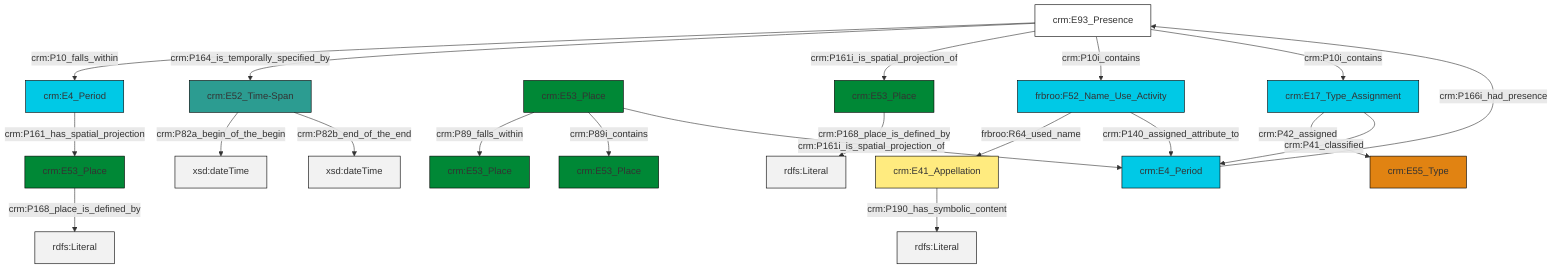 graph TD
classDef Literal fill:#f2f2f2,stroke:#000000;
classDef CRM_Entity fill:#FFFFFF,stroke:#000000;
classDef Temporal_Entity fill:#00C9E6, stroke:#000000;
classDef Type fill:#E18312, stroke:#000000;
classDef Time-Span fill:#2C9C91, stroke:#000000;
classDef Appellation fill:#FFEB7F, stroke:#000000;
classDef Place fill:#008836, stroke:#000000;
classDef Persistent_Item fill:#B266B2, stroke:#000000;
classDef Conceptual_Object fill:#FFD700, stroke:#000000;
classDef Physical_Thing fill:#D2B48C, stroke:#000000;
classDef Actor fill:#f58aad, stroke:#000000;
classDef PC_Classes fill:#4ce600, stroke:#000000;
classDef Multi fill:#cccccc,stroke:#000000;

0["crm:E41_Appellation"]:::Appellation -->|crm:P190_has_symbolic_content| 1[rdfs:Literal]:::Literal
2["crm:E93_Presence"]:::CRM_Entity -->|crm:P10_falls_within| 3["crm:E4_Period"]:::Temporal_Entity
4["frbroo:F52_Name_Use_Activity"]:::Temporal_Entity -->|frbroo:R64_used_name| 0["crm:E41_Appellation"]:::Appellation
3["crm:E4_Period"]:::Temporal_Entity -->|crm:P161_has_spatial_projection| 5["crm:E53_Place"]:::Place
10["crm:E4_Period"]:::Temporal_Entity -->|crm:P166i_had_presence| 2["crm:E93_Presence"]:::CRM_Entity
6["crm:E53_Place"]:::Place -->|crm:P89_falls_within| 11["crm:E53_Place"]:::Place
6["crm:E53_Place"]:::Place -->|crm:P89i_contains| 12["crm:E53_Place"]:::Place
15["crm:E52_Time-Span"]:::Time-Span -->|crm:P82a_begin_of_the_begin| 16[xsd:dateTime]:::Literal
17["crm:E17_Type_Assignment"]:::Temporal_Entity -->|crm:P42_assigned| 8["crm:E55_Type"]:::Type
15["crm:E52_Time-Span"]:::Time-Span -->|crm:P82b_end_of_the_end| 18[xsd:dateTime]:::Literal
2["crm:E93_Presence"]:::CRM_Entity -->|crm:P164_is_temporally_specified_by| 15["crm:E52_Time-Span"]:::Time-Span
2["crm:E93_Presence"]:::CRM_Entity -->|crm:P161i_is_spatial_projection_of| 20["crm:E53_Place"]:::Place
2["crm:E93_Presence"]:::CRM_Entity -->|crm:P10i_contains| 4["frbroo:F52_Name_Use_Activity"]:::Temporal_Entity
6["crm:E53_Place"]:::Place -->|crm:P161i_is_spatial_projection_of| 10["crm:E4_Period"]:::Temporal_Entity
20["crm:E53_Place"]:::Place -->|crm:P168_place_is_defined_by| 23[rdfs:Literal]:::Literal
4["frbroo:F52_Name_Use_Activity"]:::Temporal_Entity -->|crm:P140_assigned_attribute_to| 10["crm:E4_Period"]:::Temporal_Entity
5["crm:E53_Place"]:::Place -->|crm:P168_place_is_defined_by| 25[rdfs:Literal]:::Literal
2["crm:E93_Presence"]:::CRM_Entity -->|crm:P10i_contains| 17["crm:E17_Type_Assignment"]:::Temporal_Entity
17["crm:E17_Type_Assignment"]:::Temporal_Entity -->|crm:P41_classified| 10["crm:E4_Period"]:::Temporal_Entity